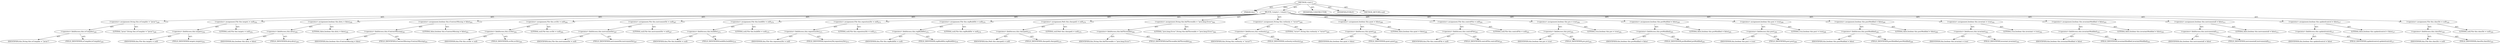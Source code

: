 digraph "&lt;init&gt;" {  
"111669149730" [label = <(METHOD,&lt;init&gt;)> ]
"115964117055" [label = <(PARAM,this)> ]
"25769803890" [label = <(BLOCK,&lt;empty&gt;,&lt;empty&gt;)<SUB>242</SUB>> ]
"30064771679" [label = <(&lt;operator&gt;.assignment,String this.icCompiler = &quot;javac&quot;)<SUB>249</SUB>> ]
"30064771680" [label = <(&lt;operator&gt;.fieldAccess,this.icCompiler)<SUB>249</SUB>> ]
"68719477192" [label = <(IDENTIFIER,this,String this.icCompiler = &quot;javac&quot;)> ]
"55834574977" [label = <(FIELD_IDENTIFIER,icCompiler,icCompiler)<SUB>249</SUB>> ]
"90194313350" [label = <(LITERAL,&quot;javac&quot;,String this.icCompiler = &quot;javac&quot;)<SUB>249</SUB>> ]
"30064771681" [label = <(&lt;operator&gt;.assignment,File this.targets = null)<SUB>252</SUB>> ]
"30064771682" [label = <(&lt;operator&gt;.fieldAccess,this.targets)<SUB>252</SUB>> ]
"68719477193" [label = <(IDENTIFIER,this,File this.targets = null)> ]
"55834574978" [label = <(FIELD_IDENTIFIER,targets,targets)<SUB>252</SUB>> ]
"90194313351" [label = <(LITERAL,null,File this.targets = null)<SUB>252</SUB>> ]
"30064771683" [label = <(&lt;operator&gt;.assignment,boolean this.dirty = false)<SUB>258</SUB>> ]
"30064771684" [label = <(&lt;operator&gt;.fieldAccess,this.dirty)<SUB>258</SUB>> ]
"68719477194" [label = <(IDENTIFIER,this,boolean this.dirty = false)> ]
"55834574979" [label = <(FIELD_IDENTIFIER,dirty,dirty)<SUB>258</SUB>> ]
"90194313352" [label = <(LITERAL,false,boolean this.dirty = false)<SUB>258</SUB>> ]
"30064771685" [label = <(&lt;operator&gt;.assignment,boolean this.iContractMissing = false)<SUB>261</SUB>> ]
"30064771686" [label = <(&lt;operator&gt;.fieldAccess,this.iContractMissing)<SUB>261</SUB>> ]
"68719477195" [label = <(IDENTIFIER,this,boolean this.iContractMissing = false)> ]
"55834574980" [label = <(FIELD_IDENTIFIER,iContractMissing,iContractMissing)<SUB>261</SUB>> ]
"90194313353" [label = <(LITERAL,false,boolean this.iContractMissing = false)<SUB>261</SUB>> ]
"30064771687" [label = <(&lt;operator&gt;.assignment,File this.srcDir = null)<SUB>264</SUB>> ]
"30064771688" [label = <(&lt;operator&gt;.fieldAccess,this.srcDir)<SUB>264</SUB>> ]
"68719477196" [label = <(IDENTIFIER,this,File this.srcDir = null)> ]
"55834574981" [label = <(FIELD_IDENTIFIER,srcDir,srcDir)<SUB>264</SUB>> ]
"90194313354" [label = <(LITERAL,null,File this.srcDir = null)<SUB>264</SUB>> ]
"30064771689" [label = <(&lt;operator&gt;.assignment,File this.instrumentDir = null)<SUB>267</SUB>> ]
"30064771690" [label = <(&lt;operator&gt;.fieldAccess,this.instrumentDir)<SUB>267</SUB>> ]
"68719477197" [label = <(IDENTIFIER,this,File this.instrumentDir = null)> ]
"55834574982" [label = <(FIELD_IDENTIFIER,instrumentDir,instrumentDir)<SUB>267</SUB>> ]
"90194313355" [label = <(LITERAL,null,File this.instrumentDir = null)<SUB>267</SUB>> ]
"30064771691" [label = <(&lt;operator&gt;.assignment,File this.buildDir = null)<SUB>270</SUB>> ]
"30064771692" [label = <(&lt;operator&gt;.fieldAccess,this.buildDir)<SUB>270</SUB>> ]
"68719477198" [label = <(IDENTIFIER,this,File this.buildDir = null)> ]
"55834574983" [label = <(FIELD_IDENTIFIER,buildDir,buildDir)<SUB>270</SUB>> ]
"90194313356" [label = <(LITERAL,null,File this.buildDir = null)<SUB>270</SUB>> ]
"30064771693" [label = <(&lt;operator&gt;.assignment,File this.repositoryDir = null)<SUB>273</SUB>> ]
"30064771694" [label = <(&lt;operator&gt;.fieldAccess,this.repositoryDir)<SUB>273</SUB>> ]
"68719477199" [label = <(IDENTIFIER,this,File this.repositoryDir = null)> ]
"55834574984" [label = <(FIELD_IDENTIFIER,repositoryDir,repositoryDir)<SUB>273</SUB>> ]
"90194313357" [label = <(LITERAL,null,File this.repositoryDir = null)<SUB>273</SUB>> ]
"30064771695" [label = <(&lt;operator&gt;.assignment,File this.repBuildDir = null)<SUB>276</SUB>> ]
"30064771696" [label = <(&lt;operator&gt;.fieldAccess,this.repBuildDir)<SUB>276</SUB>> ]
"68719477200" [label = <(IDENTIFIER,this,File this.repBuildDir = null)> ]
"55834574985" [label = <(FIELD_IDENTIFIER,repBuildDir,repBuildDir)<SUB>276</SUB>> ]
"90194313358" [label = <(LITERAL,null,File this.repBuildDir = null)<SUB>276</SUB>> ]
"30064771697" [label = <(&lt;operator&gt;.assignment,Path this.classpath = null)<SUB>279</SUB>> ]
"30064771698" [label = <(&lt;operator&gt;.fieldAccess,this.classpath)<SUB>279</SUB>> ]
"68719477201" [label = <(IDENTIFIER,this,Path this.classpath = null)> ]
"55834574986" [label = <(FIELD_IDENTIFIER,classpath,classpath)<SUB>279</SUB>> ]
"90194313359" [label = <(LITERAL,null,Path this.classpath = null)<SUB>279</SUB>> ]
"30064771699" [label = <(&lt;operator&gt;.assignment,String this.failThrowable = &quot;java.lang.Error&quot;)<SUB>282</SUB>> ]
"30064771700" [label = <(&lt;operator&gt;.fieldAccess,this.failThrowable)<SUB>282</SUB>> ]
"68719477202" [label = <(IDENTIFIER,this,String this.failThrowable = &quot;java.lang.Error&quot;)> ]
"55834574987" [label = <(FIELD_IDENTIFIER,failThrowable,failThrowable)<SUB>282</SUB>> ]
"90194313360" [label = <(LITERAL,&quot;java.lang.Error&quot;,String this.failThrowable = &quot;java.lang.Error&quot;)<SUB>282</SUB>> ]
"30064771701" [label = <(&lt;operator&gt;.assignment,String this.verbosity = &quot;error*&quot;)<SUB>285</SUB>> ]
"30064771702" [label = <(&lt;operator&gt;.fieldAccess,this.verbosity)<SUB>285</SUB>> ]
"68719477203" [label = <(IDENTIFIER,this,String this.verbosity = &quot;error*&quot;)> ]
"55834574988" [label = <(FIELD_IDENTIFIER,verbosity,verbosity)<SUB>285</SUB>> ]
"90194313361" [label = <(LITERAL,&quot;error*&quot;,String this.verbosity = &quot;error*&quot;)<SUB>285</SUB>> ]
"30064771703" [label = <(&lt;operator&gt;.assignment,boolean this.quiet = false)<SUB>288</SUB>> ]
"30064771704" [label = <(&lt;operator&gt;.fieldAccess,this.quiet)<SUB>288</SUB>> ]
"68719477204" [label = <(IDENTIFIER,this,boolean this.quiet = false)> ]
"55834574989" [label = <(FIELD_IDENTIFIER,quiet,quiet)<SUB>288</SUB>> ]
"90194313362" [label = <(LITERAL,false,boolean this.quiet = false)<SUB>288</SUB>> ]
"30064771705" [label = <(&lt;operator&gt;.assignment,File this.controlFile = null)<SUB>291</SUB>> ]
"30064771706" [label = <(&lt;operator&gt;.fieldAccess,this.controlFile)<SUB>291</SUB>> ]
"68719477205" [label = <(IDENTIFIER,this,File this.controlFile = null)> ]
"55834574990" [label = <(FIELD_IDENTIFIER,controlFile,controlFile)<SUB>291</SUB>> ]
"90194313363" [label = <(LITERAL,null,File this.controlFile = null)<SUB>291</SUB>> ]
"30064771707" [label = <(&lt;operator&gt;.assignment,boolean this.pre = true)<SUB>294</SUB>> ]
"30064771708" [label = <(&lt;operator&gt;.fieldAccess,this.pre)<SUB>294</SUB>> ]
"68719477206" [label = <(IDENTIFIER,this,boolean this.pre = true)> ]
"55834574991" [label = <(FIELD_IDENTIFIER,pre,pre)<SUB>294</SUB>> ]
"90194313364" [label = <(LITERAL,true,boolean this.pre = true)<SUB>294</SUB>> ]
"30064771709" [label = <(&lt;operator&gt;.assignment,boolean this.preModified = false)<SUB>295</SUB>> ]
"30064771710" [label = <(&lt;operator&gt;.fieldAccess,this.preModified)<SUB>295</SUB>> ]
"68719477207" [label = <(IDENTIFIER,this,boolean this.preModified = false)> ]
"55834574992" [label = <(FIELD_IDENTIFIER,preModified,preModified)<SUB>295</SUB>> ]
"90194313365" [label = <(LITERAL,false,boolean this.preModified = false)<SUB>295</SUB>> ]
"30064771711" [label = <(&lt;operator&gt;.assignment,boolean this.post = true)<SUB>298</SUB>> ]
"30064771712" [label = <(&lt;operator&gt;.fieldAccess,this.post)<SUB>298</SUB>> ]
"68719477208" [label = <(IDENTIFIER,this,boolean this.post = true)> ]
"55834574993" [label = <(FIELD_IDENTIFIER,post,post)<SUB>298</SUB>> ]
"90194313366" [label = <(LITERAL,true,boolean this.post = true)<SUB>298</SUB>> ]
"30064771713" [label = <(&lt;operator&gt;.assignment,boolean this.postModified = false)<SUB>299</SUB>> ]
"30064771714" [label = <(&lt;operator&gt;.fieldAccess,this.postModified)<SUB>299</SUB>> ]
"68719477209" [label = <(IDENTIFIER,this,boolean this.postModified = false)> ]
"55834574994" [label = <(FIELD_IDENTIFIER,postModified,postModified)<SUB>299</SUB>> ]
"90194313367" [label = <(LITERAL,false,boolean this.postModified = false)<SUB>299</SUB>> ]
"30064771715" [label = <(&lt;operator&gt;.assignment,boolean this.invariant = true)<SUB>302</SUB>> ]
"30064771716" [label = <(&lt;operator&gt;.fieldAccess,this.invariant)<SUB>302</SUB>> ]
"68719477210" [label = <(IDENTIFIER,this,boolean this.invariant = true)> ]
"55834574995" [label = <(FIELD_IDENTIFIER,invariant,invariant)<SUB>302</SUB>> ]
"90194313368" [label = <(LITERAL,true,boolean this.invariant = true)<SUB>302</SUB>> ]
"30064771717" [label = <(&lt;operator&gt;.assignment,boolean this.invariantModified = false)<SUB>303</SUB>> ]
"30064771718" [label = <(&lt;operator&gt;.fieldAccess,this.invariantModified)<SUB>303</SUB>> ]
"68719477211" [label = <(IDENTIFIER,this,boolean this.invariantModified = false)> ]
"55834574996" [label = <(FIELD_IDENTIFIER,invariantModified,invariantModified)<SUB>303</SUB>> ]
"90194313369" [label = <(LITERAL,false,boolean this.invariantModified = false)<SUB>303</SUB>> ]
"30064771719" [label = <(&lt;operator&gt;.assignment,boolean this.instrumentall = false)<SUB>311</SUB>> ]
"30064771720" [label = <(&lt;operator&gt;.fieldAccess,this.instrumentall)<SUB>311</SUB>> ]
"68719477212" [label = <(IDENTIFIER,this,boolean this.instrumentall = false)> ]
"55834574997" [label = <(FIELD_IDENTIFIER,instrumentall,instrumentall)<SUB>311</SUB>> ]
"90194313370" [label = <(LITERAL,false,boolean this.instrumentall = false)<SUB>311</SUB>> ]
"30064771721" [label = <(&lt;operator&gt;.assignment,boolean this.updateIcontrol = false)<SUB>317</SUB>> ]
"30064771722" [label = <(&lt;operator&gt;.fieldAccess,this.updateIcontrol)<SUB>317</SUB>> ]
"68719477213" [label = <(IDENTIFIER,this,boolean this.updateIcontrol = false)> ]
"55834574998" [label = <(FIELD_IDENTIFIER,updateIcontrol,updateIcontrol)<SUB>317</SUB>> ]
"90194313371" [label = <(LITERAL,false,boolean this.updateIcontrol = false)<SUB>317</SUB>> ]
"30064771723" [label = <(&lt;operator&gt;.assignment,File this.classDir = null)<SUB>320</SUB>> ]
"30064771724" [label = <(&lt;operator&gt;.fieldAccess,this.classDir)<SUB>320</SUB>> ]
"68719477214" [label = <(IDENTIFIER,this,File this.classDir = null)> ]
"55834574999" [label = <(FIELD_IDENTIFIER,classDir,classDir)<SUB>320</SUB>> ]
"90194313372" [label = <(LITERAL,null,File this.classDir = null)<SUB>320</SUB>> ]
"133143986272" [label = <(MODIFIER,CONSTRUCTOR)> ]
"133143986273" [label = <(MODIFIER,PUBLIC)> ]
"128849018914" [label = <(METHOD_RETURN,void)> ]
  "111669149730" -> "115964117055"  [ label = "AST: "] 
  "111669149730" -> "25769803890"  [ label = "AST: "] 
  "111669149730" -> "133143986272"  [ label = "AST: "] 
  "111669149730" -> "133143986273"  [ label = "AST: "] 
  "111669149730" -> "128849018914"  [ label = "AST: "] 
  "25769803890" -> "30064771679"  [ label = "AST: "] 
  "25769803890" -> "30064771681"  [ label = "AST: "] 
  "25769803890" -> "30064771683"  [ label = "AST: "] 
  "25769803890" -> "30064771685"  [ label = "AST: "] 
  "25769803890" -> "30064771687"  [ label = "AST: "] 
  "25769803890" -> "30064771689"  [ label = "AST: "] 
  "25769803890" -> "30064771691"  [ label = "AST: "] 
  "25769803890" -> "30064771693"  [ label = "AST: "] 
  "25769803890" -> "30064771695"  [ label = "AST: "] 
  "25769803890" -> "30064771697"  [ label = "AST: "] 
  "25769803890" -> "30064771699"  [ label = "AST: "] 
  "25769803890" -> "30064771701"  [ label = "AST: "] 
  "25769803890" -> "30064771703"  [ label = "AST: "] 
  "25769803890" -> "30064771705"  [ label = "AST: "] 
  "25769803890" -> "30064771707"  [ label = "AST: "] 
  "25769803890" -> "30064771709"  [ label = "AST: "] 
  "25769803890" -> "30064771711"  [ label = "AST: "] 
  "25769803890" -> "30064771713"  [ label = "AST: "] 
  "25769803890" -> "30064771715"  [ label = "AST: "] 
  "25769803890" -> "30064771717"  [ label = "AST: "] 
  "25769803890" -> "30064771719"  [ label = "AST: "] 
  "25769803890" -> "30064771721"  [ label = "AST: "] 
  "25769803890" -> "30064771723"  [ label = "AST: "] 
  "30064771679" -> "30064771680"  [ label = "AST: "] 
  "30064771679" -> "90194313350"  [ label = "AST: "] 
  "30064771680" -> "68719477192"  [ label = "AST: "] 
  "30064771680" -> "55834574977"  [ label = "AST: "] 
  "30064771681" -> "30064771682"  [ label = "AST: "] 
  "30064771681" -> "90194313351"  [ label = "AST: "] 
  "30064771682" -> "68719477193"  [ label = "AST: "] 
  "30064771682" -> "55834574978"  [ label = "AST: "] 
  "30064771683" -> "30064771684"  [ label = "AST: "] 
  "30064771683" -> "90194313352"  [ label = "AST: "] 
  "30064771684" -> "68719477194"  [ label = "AST: "] 
  "30064771684" -> "55834574979"  [ label = "AST: "] 
  "30064771685" -> "30064771686"  [ label = "AST: "] 
  "30064771685" -> "90194313353"  [ label = "AST: "] 
  "30064771686" -> "68719477195"  [ label = "AST: "] 
  "30064771686" -> "55834574980"  [ label = "AST: "] 
  "30064771687" -> "30064771688"  [ label = "AST: "] 
  "30064771687" -> "90194313354"  [ label = "AST: "] 
  "30064771688" -> "68719477196"  [ label = "AST: "] 
  "30064771688" -> "55834574981"  [ label = "AST: "] 
  "30064771689" -> "30064771690"  [ label = "AST: "] 
  "30064771689" -> "90194313355"  [ label = "AST: "] 
  "30064771690" -> "68719477197"  [ label = "AST: "] 
  "30064771690" -> "55834574982"  [ label = "AST: "] 
  "30064771691" -> "30064771692"  [ label = "AST: "] 
  "30064771691" -> "90194313356"  [ label = "AST: "] 
  "30064771692" -> "68719477198"  [ label = "AST: "] 
  "30064771692" -> "55834574983"  [ label = "AST: "] 
  "30064771693" -> "30064771694"  [ label = "AST: "] 
  "30064771693" -> "90194313357"  [ label = "AST: "] 
  "30064771694" -> "68719477199"  [ label = "AST: "] 
  "30064771694" -> "55834574984"  [ label = "AST: "] 
  "30064771695" -> "30064771696"  [ label = "AST: "] 
  "30064771695" -> "90194313358"  [ label = "AST: "] 
  "30064771696" -> "68719477200"  [ label = "AST: "] 
  "30064771696" -> "55834574985"  [ label = "AST: "] 
  "30064771697" -> "30064771698"  [ label = "AST: "] 
  "30064771697" -> "90194313359"  [ label = "AST: "] 
  "30064771698" -> "68719477201"  [ label = "AST: "] 
  "30064771698" -> "55834574986"  [ label = "AST: "] 
  "30064771699" -> "30064771700"  [ label = "AST: "] 
  "30064771699" -> "90194313360"  [ label = "AST: "] 
  "30064771700" -> "68719477202"  [ label = "AST: "] 
  "30064771700" -> "55834574987"  [ label = "AST: "] 
  "30064771701" -> "30064771702"  [ label = "AST: "] 
  "30064771701" -> "90194313361"  [ label = "AST: "] 
  "30064771702" -> "68719477203"  [ label = "AST: "] 
  "30064771702" -> "55834574988"  [ label = "AST: "] 
  "30064771703" -> "30064771704"  [ label = "AST: "] 
  "30064771703" -> "90194313362"  [ label = "AST: "] 
  "30064771704" -> "68719477204"  [ label = "AST: "] 
  "30064771704" -> "55834574989"  [ label = "AST: "] 
  "30064771705" -> "30064771706"  [ label = "AST: "] 
  "30064771705" -> "90194313363"  [ label = "AST: "] 
  "30064771706" -> "68719477205"  [ label = "AST: "] 
  "30064771706" -> "55834574990"  [ label = "AST: "] 
  "30064771707" -> "30064771708"  [ label = "AST: "] 
  "30064771707" -> "90194313364"  [ label = "AST: "] 
  "30064771708" -> "68719477206"  [ label = "AST: "] 
  "30064771708" -> "55834574991"  [ label = "AST: "] 
  "30064771709" -> "30064771710"  [ label = "AST: "] 
  "30064771709" -> "90194313365"  [ label = "AST: "] 
  "30064771710" -> "68719477207"  [ label = "AST: "] 
  "30064771710" -> "55834574992"  [ label = "AST: "] 
  "30064771711" -> "30064771712"  [ label = "AST: "] 
  "30064771711" -> "90194313366"  [ label = "AST: "] 
  "30064771712" -> "68719477208"  [ label = "AST: "] 
  "30064771712" -> "55834574993"  [ label = "AST: "] 
  "30064771713" -> "30064771714"  [ label = "AST: "] 
  "30064771713" -> "90194313367"  [ label = "AST: "] 
  "30064771714" -> "68719477209"  [ label = "AST: "] 
  "30064771714" -> "55834574994"  [ label = "AST: "] 
  "30064771715" -> "30064771716"  [ label = "AST: "] 
  "30064771715" -> "90194313368"  [ label = "AST: "] 
  "30064771716" -> "68719477210"  [ label = "AST: "] 
  "30064771716" -> "55834574995"  [ label = "AST: "] 
  "30064771717" -> "30064771718"  [ label = "AST: "] 
  "30064771717" -> "90194313369"  [ label = "AST: "] 
  "30064771718" -> "68719477211"  [ label = "AST: "] 
  "30064771718" -> "55834574996"  [ label = "AST: "] 
  "30064771719" -> "30064771720"  [ label = "AST: "] 
  "30064771719" -> "90194313370"  [ label = "AST: "] 
  "30064771720" -> "68719477212"  [ label = "AST: "] 
  "30064771720" -> "55834574997"  [ label = "AST: "] 
  "30064771721" -> "30064771722"  [ label = "AST: "] 
  "30064771721" -> "90194313371"  [ label = "AST: "] 
  "30064771722" -> "68719477213"  [ label = "AST: "] 
  "30064771722" -> "55834574998"  [ label = "AST: "] 
  "30064771723" -> "30064771724"  [ label = "AST: "] 
  "30064771723" -> "90194313372"  [ label = "AST: "] 
  "30064771724" -> "68719477214"  [ label = "AST: "] 
  "30064771724" -> "55834574999"  [ label = "AST: "] 
  "111669149730" -> "115964117055"  [ label = "DDG: "] 
}
